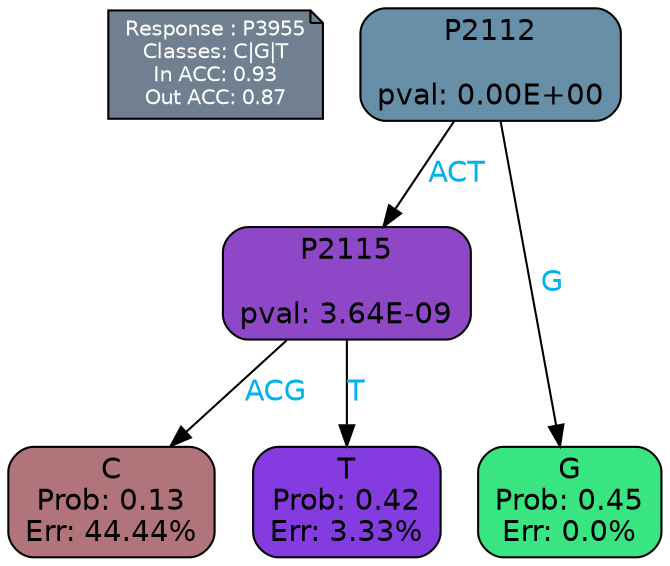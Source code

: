 digraph Tree {
node [shape=box, style="filled, rounded", color="black", fontname=helvetica] ;
graph [ranksep=equally, splines=polylines, bgcolor=transparent, dpi=600] ;
edge [fontname=helvetica] ;
LEGEND [label="Response : P3955
Classes: C|G|T
In ACC: 0.93
Out ACC: 0.87
",shape=note,align=left,style=filled,fillcolor="slategray",fontcolor="white",fontsize=10];1 [label="P2112

pval: 0.00E+00", fillcolor="#678fa7"] ;
2 [label="P2115

pval: 3.64E-09", fillcolor="#8e48c7"] ;
3 [label="C
Prob: 0.13
Err: 44.44%", fillcolor="#b0747a"] ;
4 [label="T
Prob: 0.42
Err: 3.33%", fillcolor="#843bdf"] ;
5 [label="G
Prob: 0.45
Err: 0.0%", fillcolor="#39e581"] ;
1 -> 2 [label="ACT",fontcolor=deepskyblue2] ;
1 -> 5 [label="G",fontcolor=deepskyblue2] ;
2 -> 3 [label="ACG",fontcolor=deepskyblue2] ;
2 -> 4 [label="T",fontcolor=deepskyblue2] ;
{rank = same; 3;4;5;}{rank = same; LEGEND;1;}}